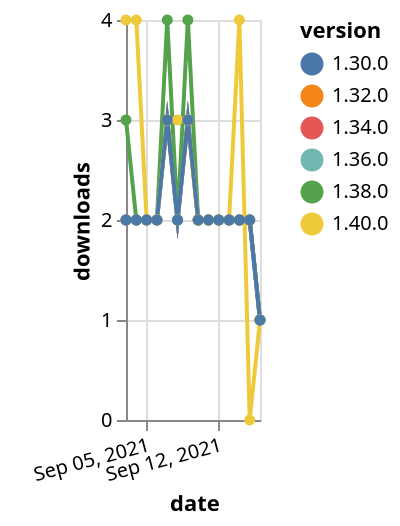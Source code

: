 {"$schema": "https://vega.github.io/schema/vega-lite/v5.json", "description": "A simple bar chart with embedded data.", "data": {"values": [{"date": "2021-09-03", "total": 1449, "delta": 2, "version": "1.34.0"}, {"date": "2021-09-04", "total": 1451, "delta": 2, "version": "1.34.0"}, {"date": "2021-09-05", "total": 1453, "delta": 2, "version": "1.34.0"}, {"date": "2021-09-06", "total": 1455, "delta": 2, "version": "1.34.0"}, {"date": "2021-09-07", "total": 1458, "delta": 3, "version": "1.34.0"}, {"date": "2021-09-08", "total": 1460, "delta": 2, "version": "1.34.0"}, {"date": "2021-09-09", "total": 1463, "delta": 3, "version": "1.34.0"}, {"date": "2021-09-10", "total": 1465, "delta": 2, "version": "1.34.0"}, {"date": "2021-09-11", "total": 1467, "delta": 2, "version": "1.34.0"}, {"date": "2021-09-12", "total": 1469, "delta": 2, "version": "1.34.0"}, {"date": "2021-09-13", "total": 1471, "delta": 2, "version": "1.34.0"}, {"date": "2021-09-14", "total": 1473, "delta": 2, "version": "1.34.0"}, {"date": "2021-09-15", "total": 1475, "delta": 2, "version": "1.34.0"}, {"date": "2021-09-16", "total": 1476, "delta": 1, "version": "1.34.0"}, {"date": "2021-09-03", "total": 1652, "delta": 2, "version": "1.32.0"}, {"date": "2021-09-04", "total": 1654, "delta": 2, "version": "1.32.0"}, {"date": "2021-09-05", "total": 1656, "delta": 2, "version": "1.32.0"}, {"date": "2021-09-06", "total": 1658, "delta": 2, "version": "1.32.0"}, {"date": "2021-09-07", "total": 1661, "delta": 3, "version": "1.32.0"}, {"date": "2021-09-08", "total": 1663, "delta": 2, "version": "1.32.0"}, {"date": "2021-09-09", "total": 1666, "delta": 3, "version": "1.32.0"}, {"date": "2021-09-10", "total": 1668, "delta": 2, "version": "1.32.0"}, {"date": "2021-09-11", "total": 1670, "delta": 2, "version": "1.32.0"}, {"date": "2021-09-12", "total": 1672, "delta": 2, "version": "1.32.0"}, {"date": "2021-09-13", "total": 1674, "delta": 2, "version": "1.32.0"}, {"date": "2021-09-14", "total": 1676, "delta": 2, "version": "1.32.0"}, {"date": "2021-09-15", "total": 1678, "delta": 2, "version": "1.32.0"}, {"date": "2021-09-16", "total": 1679, "delta": 1, "version": "1.32.0"}, {"date": "2021-09-03", "total": 706, "delta": 3, "version": "1.38.0"}, {"date": "2021-09-04", "total": 708, "delta": 2, "version": "1.38.0"}, {"date": "2021-09-05", "total": 710, "delta": 2, "version": "1.38.0"}, {"date": "2021-09-06", "total": 712, "delta": 2, "version": "1.38.0"}, {"date": "2021-09-07", "total": 716, "delta": 4, "version": "1.38.0"}, {"date": "2021-09-08", "total": 718, "delta": 2, "version": "1.38.0"}, {"date": "2021-09-09", "total": 722, "delta": 4, "version": "1.38.0"}, {"date": "2021-09-10", "total": 724, "delta": 2, "version": "1.38.0"}, {"date": "2021-09-11", "total": 726, "delta": 2, "version": "1.38.0"}, {"date": "2021-09-12", "total": 728, "delta": 2, "version": "1.38.0"}, {"date": "2021-09-13", "total": 730, "delta": 2, "version": "1.38.0"}, {"date": "2021-09-14", "total": 732, "delta": 2, "version": "1.38.0"}, {"date": "2021-09-15", "total": 734, "delta": 2, "version": "1.38.0"}, {"date": "2021-09-16", "total": 735, "delta": 1, "version": "1.38.0"}, {"date": "2021-09-03", "total": 1000, "delta": 2, "version": "1.36.0"}, {"date": "2021-09-04", "total": 1002, "delta": 2, "version": "1.36.0"}, {"date": "2021-09-05", "total": 1004, "delta": 2, "version": "1.36.0"}, {"date": "2021-09-06", "total": 1006, "delta": 2, "version": "1.36.0"}, {"date": "2021-09-07", "total": 1009, "delta": 3, "version": "1.36.0"}, {"date": "2021-09-08", "total": 1011, "delta": 2, "version": "1.36.0"}, {"date": "2021-09-09", "total": 1014, "delta": 3, "version": "1.36.0"}, {"date": "2021-09-10", "total": 1016, "delta": 2, "version": "1.36.0"}, {"date": "2021-09-11", "total": 1018, "delta": 2, "version": "1.36.0"}, {"date": "2021-09-12", "total": 1020, "delta": 2, "version": "1.36.0"}, {"date": "2021-09-13", "total": 1022, "delta": 2, "version": "1.36.0"}, {"date": "2021-09-14", "total": 1024, "delta": 2, "version": "1.36.0"}, {"date": "2021-09-15", "total": 1026, "delta": 2, "version": "1.36.0"}, {"date": "2021-09-16", "total": 1027, "delta": 1, "version": "1.36.0"}, {"date": "2021-09-03", "total": 232, "delta": 4, "version": "1.40.0"}, {"date": "2021-09-04", "total": 236, "delta": 4, "version": "1.40.0"}, {"date": "2021-09-05", "total": 238, "delta": 2, "version": "1.40.0"}, {"date": "2021-09-06", "total": 240, "delta": 2, "version": "1.40.0"}, {"date": "2021-09-07", "total": 243, "delta": 3, "version": "1.40.0"}, {"date": "2021-09-08", "total": 246, "delta": 3, "version": "1.40.0"}, {"date": "2021-09-09", "total": 249, "delta": 3, "version": "1.40.0"}, {"date": "2021-09-10", "total": 251, "delta": 2, "version": "1.40.0"}, {"date": "2021-09-11", "total": 253, "delta": 2, "version": "1.40.0"}, {"date": "2021-09-12", "total": 255, "delta": 2, "version": "1.40.0"}, {"date": "2021-09-13", "total": 257, "delta": 2, "version": "1.40.0"}, {"date": "2021-09-14", "total": 261, "delta": 4, "version": "1.40.0"}, {"date": "2021-09-15", "total": 261, "delta": 0, "version": "1.40.0"}, {"date": "2021-09-16", "total": 262, "delta": 1, "version": "1.40.0"}, {"date": "2021-09-03", "total": 2059, "delta": 2, "version": "1.30.0"}, {"date": "2021-09-04", "total": 2061, "delta": 2, "version": "1.30.0"}, {"date": "2021-09-05", "total": 2063, "delta": 2, "version": "1.30.0"}, {"date": "2021-09-06", "total": 2065, "delta": 2, "version": "1.30.0"}, {"date": "2021-09-07", "total": 2068, "delta": 3, "version": "1.30.0"}, {"date": "2021-09-08", "total": 2070, "delta": 2, "version": "1.30.0"}, {"date": "2021-09-09", "total": 2073, "delta": 3, "version": "1.30.0"}, {"date": "2021-09-10", "total": 2075, "delta": 2, "version": "1.30.0"}, {"date": "2021-09-11", "total": 2077, "delta": 2, "version": "1.30.0"}, {"date": "2021-09-12", "total": 2079, "delta": 2, "version": "1.30.0"}, {"date": "2021-09-13", "total": 2081, "delta": 2, "version": "1.30.0"}, {"date": "2021-09-14", "total": 2083, "delta": 2, "version": "1.30.0"}, {"date": "2021-09-15", "total": 2085, "delta": 2, "version": "1.30.0"}, {"date": "2021-09-16", "total": 2086, "delta": 1, "version": "1.30.0"}]}, "width": "container", "mark": {"type": "line", "point": {"filled": true}}, "encoding": {"x": {"field": "date", "type": "temporal", "timeUnit": "yearmonthdate", "title": "date", "axis": {"labelAngle": -15}}, "y": {"field": "delta", "type": "quantitative", "title": "downloads"}, "color": {"field": "version", "type": "nominal"}, "tooltip": {"field": "delta"}}}